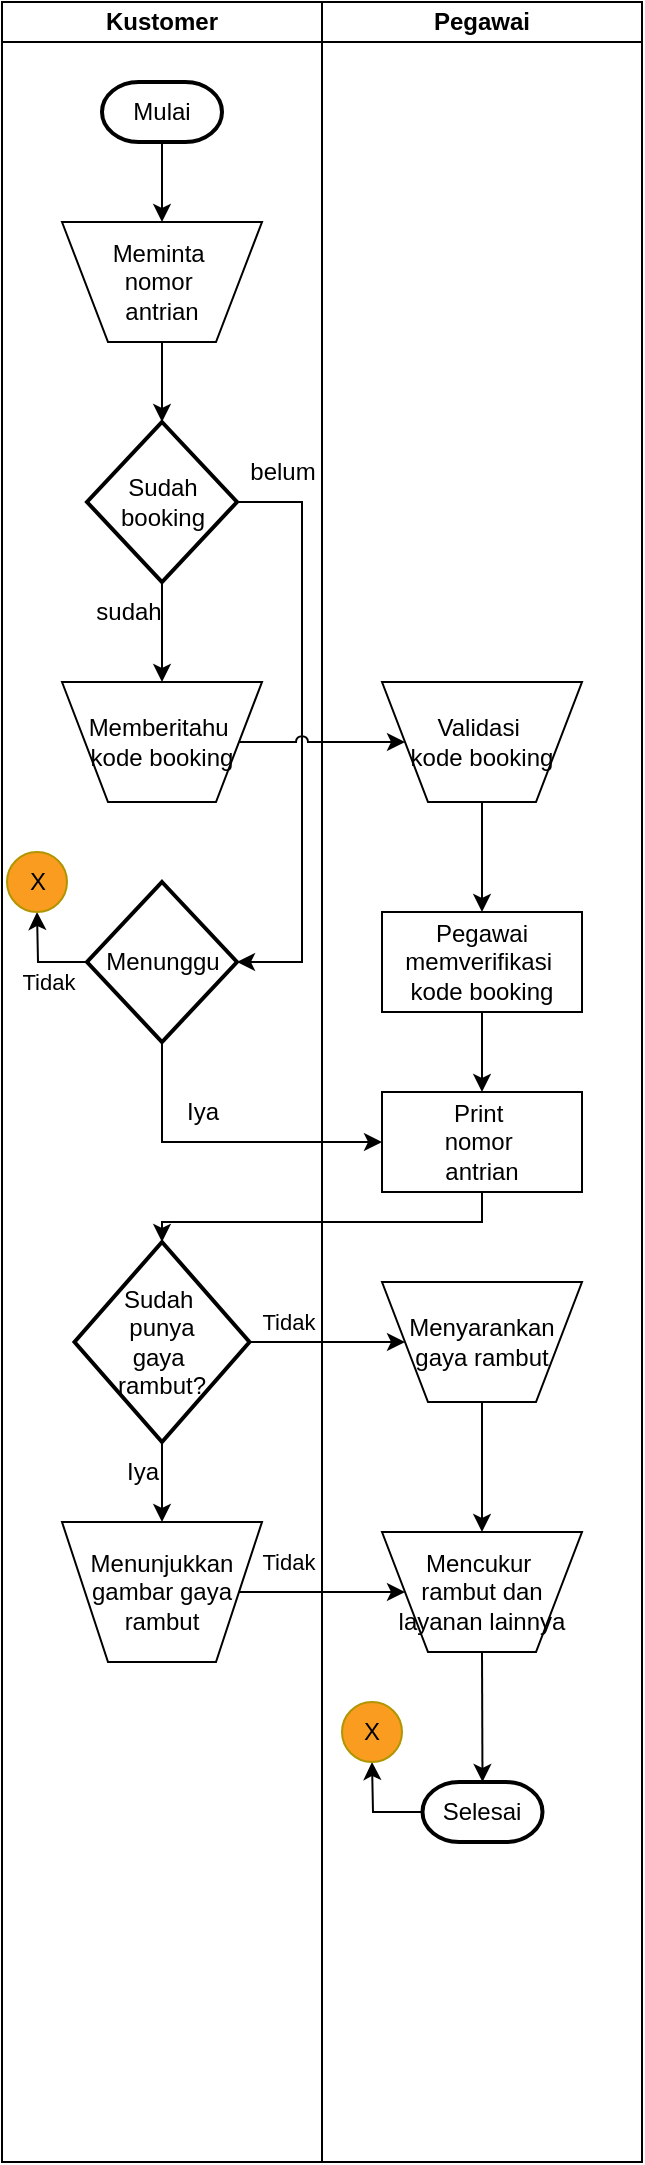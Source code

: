 <mxfile version="26.2.12">
  <diagram name="Halaman-1" id="4cYfRnW4xodc2ONhhSt5">
    <mxGraphModel dx="1027" dy="497" grid="1" gridSize="10" guides="1" tooltips="1" connect="1" arrows="1" fold="1" page="1" pageScale="1" pageWidth="827" pageHeight="1169" math="0" shadow="0">
      <root>
        <mxCell id="0" />
        <mxCell id="1" parent="0" />
        <mxCell id="1nXT6n5wTlIs4dW_-8vb-9" value="Pegawai" style="swimlane;startSize=20;whiteSpace=wrap;html=1;" parent="1" vertex="1">
          <mxGeometry x="240" y="40" width="160" height="1080" as="geometry" />
        </mxCell>
        <mxCell id="1nXT6n5wTlIs4dW_-8vb-43" value="Validasi&amp;nbsp;&lt;div&gt;kode booking&lt;/div&gt;" style="verticalLabelPosition=middle;verticalAlign=middle;html=1;shape=trapezoid;perimeter=trapezoidPerimeter;whiteSpace=wrap;size=0.23;arcSize=10;flipV=1;labelPosition=center;align=center;" parent="1nXT6n5wTlIs4dW_-8vb-9" vertex="1">
          <mxGeometry x="30" y="340" width="100" height="60" as="geometry" />
        </mxCell>
        <mxCell id="1nXT6n5wTlIs4dW_-8vb-44" value="Pegawai memverifikasi&amp;nbsp;&lt;div&gt;kode booking&lt;/div&gt;" style="rounded=0;whiteSpace=wrap;html=1;" parent="1nXT6n5wTlIs4dW_-8vb-9" vertex="1">
          <mxGeometry x="30" y="455" width="100" height="50" as="geometry" />
        </mxCell>
        <mxCell id="1nXT6n5wTlIs4dW_-8vb-52" value="belum" style="text;html=1;align=center;verticalAlign=middle;resizable=0;points=[];autosize=1;strokeColor=none;fillColor=none;" parent="1nXT6n5wTlIs4dW_-8vb-9" vertex="1">
          <mxGeometry x="-50" y="220" width="60" height="30" as="geometry" />
        </mxCell>
        <mxCell id="1nXT6n5wTlIs4dW_-8vb-56" value="" style="endArrow=classic;html=1;rounded=0;exitX=0.5;exitY=1;exitDx=0;exitDy=0;entryX=0.5;entryY=0;entryDx=0;entryDy=0;" parent="1nXT6n5wTlIs4dW_-8vb-9" source="1nXT6n5wTlIs4dW_-8vb-43" target="1nXT6n5wTlIs4dW_-8vb-44" edge="1">
          <mxGeometry width="50" height="50" relative="1" as="geometry">
            <mxPoint x="90" y="295" as="sourcePoint" />
            <mxPoint x="90" y="350" as="targetPoint" />
          </mxGeometry>
        </mxCell>
        <mxCell id="1nXT6n5wTlIs4dW_-8vb-57" value="Print&amp;nbsp;&lt;div&gt;nomor&amp;nbsp;&lt;/div&gt;&lt;div&gt;antrian&lt;/div&gt;" style="rounded=0;whiteSpace=wrap;html=1;" parent="1nXT6n5wTlIs4dW_-8vb-9" vertex="1">
          <mxGeometry x="30" y="545" width="100" height="50" as="geometry" />
        </mxCell>
        <mxCell id="1nXT6n5wTlIs4dW_-8vb-62" value="" style="endArrow=classic;html=1;rounded=0;exitX=0.5;exitY=1;exitDx=0;exitDy=0;" parent="1nXT6n5wTlIs4dW_-8vb-9" source="1nXT6n5wTlIs4dW_-8vb-44" target="1nXT6n5wTlIs4dW_-8vb-57" edge="1">
          <mxGeometry width="50" height="50" relative="1" as="geometry">
            <mxPoint x="90" y="410" as="sourcePoint" />
            <mxPoint x="90" y="465" as="targetPoint" />
          </mxGeometry>
        </mxCell>
        <mxCell id="1nXT6n5wTlIs4dW_-8vb-7" value="Iya" style="text;html=1;align=center;verticalAlign=middle;resizable=0;points=[];autosize=1;strokeColor=none;fillColor=none;" parent="1nXT6n5wTlIs4dW_-8vb-9" vertex="1">
          <mxGeometry x="-110" y="720" width="40" height="30" as="geometry" />
        </mxCell>
        <mxCell id="1nXT6n5wTlIs4dW_-8vb-11" value="Menyarankan gaya rambut" style="verticalLabelPosition=middle;verticalAlign=middle;html=1;shape=trapezoid;perimeter=trapezoidPerimeter;whiteSpace=wrap;size=0.23;arcSize=10;flipV=1;labelPosition=center;align=center;" parent="1nXT6n5wTlIs4dW_-8vb-9" vertex="1">
          <mxGeometry x="30" y="640" width="100" height="60" as="geometry" />
        </mxCell>
        <mxCell id="1nXT6n5wTlIs4dW_-8vb-13" value="Mencukur&amp;nbsp;&lt;div&gt;rambut dan&lt;/div&gt;&lt;div&gt;layanan lainnya&lt;/div&gt;" style="verticalLabelPosition=middle;verticalAlign=middle;html=1;shape=trapezoid;perimeter=trapezoidPerimeter;whiteSpace=wrap;size=0.23;arcSize=10;flipV=1;labelPosition=center;align=center;" parent="1nXT6n5wTlIs4dW_-8vb-9" vertex="1">
          <mxGeometry x="30" y="765" width="100" height="60" as="geometry" />
        </mxCell>
        <mxCell id="1nXT6n5wTlIs4dW_-8vb-14" value="" style="endArrow=classic;html=1;rounded=0;exitX=0.5;exitY=1;exitDx=0;exitDy=0;entryX=0.5;entryY=0;entryDx=0;entryDy=0;" parent="1nXT6n5wTlIs4dW_-8vb-9" source="1nXT6n5wTlIs4dW_-8vb-11" target="1nXT6n5wTlIs4dW_-8vb-13" edge="1">
          <mxGeometry width="50" height="50" relative="1" as="geometry">
            <mxPoint x="320" y="440" as="sourcePoint" />
            <mxPoint x="310" y="490" as="targetPoint" />
          </mxGeometry>
        </mxCell>
        <mxCell id="1nXT6n5wTlIs4dW_-8vb-18" value="Sudah&amp;nbsp;&lt;div&gt;punya&lt;div&gt;gaya&amp;nbsp;&lt;/div&gt;&lt;div&gt;rambut?&lt;/div&gt;&lt;/div&gt;" style="strokeWidth=2;html=1;shape=mxgraph.flowchart.decision;whiteSpace=wrap;" parent="1nXT6n5wTlIs4dW_-8vb-9" vertex="1">
          <mxGeometry x="-123.75" y="620" width="87.5" height="100" as="geometry" />
        </mxCell>
        <mxCell id="1nXT6n5wTlIs4dW_-8vb-19" value="&lt;div&gt;&lt;span style=&quot;background-color: transparent; color: light-dark(rgb(0, 0, 0), rgb(255, 255, 255));&quot;&gt;Menunjukkan gambar gaya rambut&lt;/span&gt;&lt;/div&gt;" style="verticalLabelPosition=middle;verticalAlign=middle;html=1;shape=trapezoid;perimeter=trapezoidPerimeter;whiteSpace=wrap;size=0.23;arcSize=10;flipV=1;labelPosition=center;align=center;" parent="1nXT6n5wTlIs4dW_-8vb-9" vertex="1">
          <mxGeometry x="-130" y="760" width="100" height="70" as="geometry" />
        </mxCell>
        <mxCell id="1nXT6n5wTlIs4dW_-8vb-23" value="" style="endArrow=classic;html=1;rounded=0;exitX=0.5;exitY=1;exitDx=0;exitDy=0;entryX=0.5;entryY=0;entryDx=0;entryDy=0;entryPerimeter=0;" parent="1nXT6n5wTlIs4dW_-8vb-9" source="1nXT6n5wTlIs4dW_-8vb-57" target="1nXT6n5wTlIs4dW_-8vb-18" edge="1">
          <mxGeometry width="50" height="50" relative="1" as="geometry">
            <mxPoint x="-80" y="580" as="sourcePoint" />
            <mxPoint x="50" y="460" as="targetPoint" />
            <Array as="points">
              <mxPoint x="80" y="610" />
              <mxPoint x="-80" y="610" />
            </Array>
          </mxGeometry>
        </mxCell>
        <mxCell id="1nXT6n5wTlIs4dW_-8vb-24" value="" style="endArrow=classic;html=1;rounded=0;exitX=1;exitY=0.5;exitDx=0;exitDy=0;entryX=0;entryY=0.5;entryDx=0;entryDy=0;" parent="1nXT6n5wTlIs4dW_-8vb-9" source="1nXT6n5wTlIs4dW_-8vb-19" target="1nXT6n5wTlIs4dW_-8vb-13" edge="1">
          <mxGeometry width="50" height="50" relative="1" as="geometry">
            <mxPoint x="280" y="400" as="sourcePoint" />
            <mxPoint x="270" y="450" as="targetPoint" />
          </mxGeometry>
        </mxCell>
        <mxCell id="1nXT6n5wTlIs4dW_-8vb-30" value="" style="endArrow=classic;html=1;rounded=0;exitX=1;exitY=0.5;exitDx=0;exitDy=0;exitPerimeter=0;entryX=0;entryY=0.5;entryDx=0;entryDy=0;" parent="1nXT6n5wTlIs4dW_-8vb-9" source="1nXT6n5wTlIs4dW_-8vb-18" target="1nXT6n5wTlIs4dW_-8vb-11" edge="1">
          <mxGeometry width="50" height="50" relative="1" as="geometry">
            <mxPoint x="310" y="430" as="sourcePoint" />
            <mxPoint x="300" y="480" as="targetPoint" />
          </mxGeometry>
        </mxCell>
        <mxCell id="1nXT6n5wTlIs4dW_-8vb-31" value="" style="endArrow=classic;html=1;rounded=0;exitX=0.5;exitY=1;exitDx=0;exitDy=0;exitPerimeter=0;entryX=0.5;entryY=0;entryDx=0;entryDy=0;" parent="1nXT6n5wTlIs4dW_-8vb-9" source="1nXT6n5wTlIs4dW_-8vb-18" target="1nXT6n5wTlIs4dW_-8vb-19" edge="1">
          <mxGeometry width="50" height="50" relative="1" as="geometry">
            <mxPoint x="-80" y="720" as="sourcePoint" />
            <mxPoint x="-90" y="770" as="targetPoint" />
          </mxGeometry>
        </mxCell>
        <mxCell id="1nXT6n5wTlIs4dW_-8vb-67" value="Tidak" style="edgeLabel;html=1;align=center;verticalAlign=middle;resizable=0;points=[];" parent="1nXT6n5wTlIs4dW_-8vb-9" vertex="1" connectable="0">
          <mxGeometry x="-10" y="620" as="geometry">
            <mxPoint x="-7" y="40" as="offset" />
          </mxGeometry>
        </mxCell>
        <mxCell id="1nXT6n5wTlIs4dW_-8vb-21" value="Selesai" style="strokeWidth=2;html=1;shape=mxgraph.flowchart.terminator;whiteSpace=wrap;" parent="1nXT6n5wTlIs4dW_-8vb-9" vertex="1">
          <mxGeometry x="50.25" y="890" width="60" height="30" as="geometry" />
        </mxCell>
        <mxCell id="1nXT6n5wTlIs4dW_-8vb-70" value="" style="endArrow=classic;html=1;rounded=0;entryX=0.5;entryY=1;entryDx=0;entryDy=0;" parent="1nXT6n5wTlIs4dW_-8vb-9" target="1nXT6n5wTlIs4dW_-8vb-71" edge="1">
          <mxGeometry width="50" height="50" relative="1" as="geometry">
            <mxPoint x="50.25" y="905" as="sourcePoint" />
            <mxPoint x="27.5" y="885" as="targetPoint" />
            <Array as="points">
              <mxPoint x="25.5" y="905" />
            </Array>
          </mxGeometry>
        </mxCell>
        <mxCell id="1nXT6n5wTlIs4dW_-8vb-71" value="X" style="ellipse;whiteSpace=wrap;html=1;aspect=fixed;fillColor=light-dark(#FA9C20,#FA9C20);fontColor=#000000;strokeColor=#B09500;" parent="1nXT6n5wTlIs4dW_-8vb-9" vertex="1">
          <mxGeometry x="10" y="850" width="30" height="30" as="geometry" />
        </mxCell>
        <mxCell id="HwErfVW9YdNczk9okBgo-1" value="" style="endArrow=classic;html=1;rounded=0;exitX=0.5;exitY=1;exitDx=0;exitDy=0;entryX=0.5;entryY=0;entryDx=0;entryDy=0;entryPerimeter=0;" edge="1" parent="1nXT6n5wTlIs4dW_-8vb-9" source="1nXT6n5wTlIs4dW_-8vb-13" target="1nXT6n5wTlIs4dW_-8vb-21">
          <mxGeometry width="50" height="50" relative="1" as="geometry">
            <mxPoint x="90" y="710" as="sourcePoint" />
            <mxPoint x="90" y="775" as="targetPoint" />
          </mxGeometry>
        </mxCell>
        <mxCell id="1nXT6n5wTlIs4dW_-8vb-1" value="Kustomer" style="swimlane;startSize=20;whiteSpace=wrap;html=1;" parent="1" vertex="1">
          <mxGeometry x="80" y="40" width="160" height="1080" as="geometry" />
        </mxCell>
        <mxCell id="1nXT6n5wTlIs4dW_-8vb-2" value="Mulai" style="strokeWidth=2;html=1;shape=mxgraph.flowchart.terminator;whiteSpace=wrap;" parent="1nXT6n5wTlIs4dW_-8vb-1" vertex="1">
          <mxGeometry x="50" y="40" width="60" height="30" as="geometry" />
        </mxCell>
        <mxCell id="1nXT6n5wTlIs4dW_-8vb-37" value="Meminta&amp;nbsp;&lt;div&gt;nomor&amp;nbsp;&lt;/div&gt;&lt;div&gt;antrian&lt;/div&gt;" style="verticalLabelPosition=middle;verticalAlign=middle;html=1;shape=trapezoid;perimeter=trapezoidPerimeter;whiteSpace=wrap;size=0.23;arcSize=10;flipV=1;labelPosition=center;align=center;" parent="1nXT6n5wTlIs4dW_-8vb-1" vertex="1">
          <mxGeometry x="30" y="110" width="100" height="60" as="geometry" />
        </mxCell>
        <mxCell id="1nXT6n5wTlIs4dW_-8vb-3" value="Memberitahu&amp;nbsp;&lt;div&gt;kode booking&lt;/div&gt;" style="verticalLabelPosition=middle;verticalAlign=middle;html=1;shape=trapezoid;perimeter=trapezoidPerimeter;whiteSpace=wrap;size=0.23;arcSize=10;flipV=1;labelPosition=center;align=center;" parent="1nXT6n5wTlIs4dW_-8vb-1" vertex="1">
          <mxGeometry x="30" y="340" width="100" height="60" as="geometry" />
        </mxCell>
        <mxCell id="1nXT6n5wTlIs4dW_-8vb-42" value="Menunggu" style="strokeWidth=2;html=1;shape=mxgraph.flowchart.decision;whiteSpace=wrap;" parent="1nXT6n5wTlIs4dW_-8vb-1" vertex="1">
          <mxGeometry x="42.5" y="440" width="75" height="80" as="geometry" />
        </mxCell>
        <mxCell id="1nXT6n5wTlIs4dW_-8vb-39" value="Sudah booking" style="strokeWidth=2;html=1;shape=mxgraph.flowchart.decision;whiteSpace=wrap;" parent="1nXT6n5wTlIs4dW_-8vb-1" vertex="1">
          <mxGeometry x="42.5" y="210" width="75" height="80" as="geometry" />
        </mxCell>
        <mxCell id="1nXT6n5wTlIs4dW_-8vb-48" value="" style="endArrow=classic;html=1;rounded=0;entryX=0.5;entryY=0;entryDx=0;entryDy=0;exitX=0.5;exitY=1;exitDx=0;exitDy=0;exitPerimeter=0;" parent="1nXT6n5wTlIs4dW_-8vb-1" source="1nXT6n5wTlIs4dW_-8vb-2" target="1nXT6n5wTlIs4dW_-8vb-37" edge="1">
          <mxGeometry width="50" height="50" relative="1" as="geometry">
            <mxPoint x="210" y="100" as="sourcePoint" />
            <mxPoint x="700" y="500" as="targetPoint" />
          </mxGeometry>
        </mxCell>
        <mxCell id="1nXT6n5wTlIs4dW_-8vb-47" value="" style="endArrow=classic;html=1;rounded=0;exitX=0.5;exitY=1;exitDx=0;exitDy=0;entryX=0.5;entryY=0;entryDx=0;entryDy=0;entryPerimeter=0;" parent="1nXT6n5wTlIs4dW_-8vb-1" source="1nXT6n5wTlIs4dW_-8vb-37" target="1nXT6n5wTlIs4dW_-8vb-39" edge="1">
          <mxGeometry width="50" height="50" relative="1" as="geometry">
            <mxPoint x="690" y="440" as="sourcePoint" />
            <mxPoint x="690" y="490" as="targetPoint" />
          </mxGeometry>
        </mxCell>
        <mxCell id="1nXT6n5wTlIs4dW_-8vb-50" value="" style="endArrow=classic;html=1;rounded=0;exitX=0.5;exitY=1;exitDx=0;exitDy=0;entryX=0.5;entryY=0;entryDx=0;entryDy=0;exitPerimeter=0;" parent="1nXT6n5wTlIs4dW_-8vb-1" source="1nXT6n5wTlIs4dW_-8vb-39" target="1nXT6n5wTlIs4dW_-8vb-3" edge="1">
          <mxGeometry width="50" height="50" relative="1" as="geometry">
            <mxPoint x="100" y="190" as="sourcePoint" />
            <mxPoint x="100" y="230" as="targetPoint" />
          </mxGeometry>
        </mxCell>
        <mxCell id="1nXT6n5wTlIs4dW_-8vb-51" value="sudah" style="text;html=1;align=center;verticalAlign=middle;resizable=0;points=[];autosize=1;strokeColor=none;fillColor=none;" parent="1nXT6n5wTlIs4dW_-8vb-1" vertex="1">
          <mxGeometry x="32.5" y="290" width="60" height="30" as="geometry" />
        </mxCell>
        <mxCell id="1nXT6n5wTlIs4dW_-8vb-60" value="" style="endArrow=classic;html=1;rounded=0;exitX=0;exitY=0.5;exitDx=0;exitDy=0;exitPerimeter=0;entryX=0.5;entryY=1;entryDx=0;entryDy=0;" parent="1nXT6n5wTlIs4dW_-8vb-1" source="1nXT6n5wTlIs4dW_-8vb-42" target="1nXT6n5wTlIs4dW_-8vb-61" edge="1">
          <mxGeometry width="50" height="50" relative="1" as="geometry">
            <mxPoint x="90" y="410" as="sourcePoint" />
            <mxPoint x="20" y="460" as="targetPoint" />
            <Array as="points">
              <mxPoint x="18" y="480" />
            </Array>
          </mxGeometry>
        </mxCell>
        <mxCell id="1nXT6n5wTlIs4dW_-8vb-61" value="X" style="ellipse;whiteSpace=wrap;html=1;aspect=fixed;fillColor=light-dark(#FA9C20,#FA9C20);fontColor=#000000;strokeColor=#B09500;" parent="1nXT6n5wTlIs4dW_-8vb-1" vertex="1">
          <mxGeometry x="2.5" y="425" width="30" height="30" as="geometry" />
        </mxCell>
        <mxCell id="1nXT6n5wTlIs4dW_-8vb-64" value="Iya" style="text;html=1;align=center;verticalAlign=middle;resizable=0;points=[];autosize=1;strokeColor=none;fillColor=none;" parent="1nXT6n5wTlIs4dW_-8vb-1" vertex="1">
          <mxGeometry x="80" y="540" width="40" height="30" as="geometry" />
        </mxCell>
        <mxCell id="1nXT6n5wTlIs4dW_-8vb-66" value="Tidak" style="edgeLabel;html=1;align=center;verticalAlign=middle;resizable=0;points=[];" parent="1nXT6n5wTlIs4dW_-8vb-1" vertex="1" connectable="0">
          <mxGeometry x="30" y="450" as="geometry">
            <mxPoint x="-7" y="40" as="offset" />
          </mxGeometry>
        </mxCell>
        <mxCell id="1nXT6n5wTlIs4dW_-8vb-69" value="Tidak" style="edgeLabel;html=1;align=center;verticalAlign=middle;resizable=0;points=[];" parent="1nXT6n5wTlIs4dW_-8vb-1" vertex="1" connectable="0">
          <mxGeometry x="150" y="740" as="geometry">
            <mxPoint x="-7" y="40" as="offset" />
          </mxGeometry>
        </mxCell>
        <mxCell id="1nXT6n5wTlIs4dW_-8vb-58" value="" style="endArrow=classic;html=1;rounded=0;exitX=1;exitY=0.5;exitDx=0;exitDy=0;entryX=1;entryY=0.5;entryDx=0;entryDy=0;entryPerimeter=0;jumpStyle=arc;exitPerimeter=0;" parent="1nXT6n5wTlIs4dW_-8vb-1" source="1nXT6n5wTlIs4dW_-8vb-39" target="1nXT6n5wTlIs4dW_-8vb-42" edge="1">
          <mxGeometry width="50" height="50" relative="1" as="geometry">
            <mxPoint x="205.569" y="271.911" as="sourcePoint" />
            <mxPoint x="690" y="490" as="targetPoint" />
            <Array as="points">
              <mxPoint x="150" y="250" />
              <mxPoint x="150" y="480" />
            </Array>
          </mxGeometry>
        </mxCell>
        <mxCell id="1nXT6n5wTlIs4dW_-8vb-59" value="" style="endArrow=classic;html=1;rounded=0;exitX=0.5;exitY=1;exitDx=0;exitDy=0;entryX=0;entryY=0.5;entryDx=0;entryDy=0;exitPerimeter=0;" parent="1" source="1nXT6n5wTlIs4dW_-8vb-42" target="1nXT6n5wTlIs4dW_-8vb-57" edge="1">
          <mxGeometry width="50" height="50" relative="1" as="geometry">
            <mxPoint x="170" y="450" as="sourcePoint" />
            <mxPoint x="170" y="490" as="targetPoint" />
            <Array as="points">
              <mxPoint x="160" y="610" />
            </Array>
          </mxGeometry>
        </mxCell>
        <mxCell id="1nXT6n5wTlIs4dW_-8vb-53" value="" style="endArrow=classic;html=1;rounded=0;exitX=1;exitY=0.5;exitDx=0;exitDy=0;entryX=0;entryY=0.5;entryDx=0;entryDy=0;edgeStyle=elbowEdgeStyle;curved=0;flowAnimation=0;shadow=0;jumpStyle=arc;" parent="1" source="1nXT6n5wTlIs4dW_-8vb-3" target="1nXT6n5wTlIs4dW_-8vb-43" edge="1">
          <mxGeometry width="50" height="50" relative="1" as="geometry">
            <mxPoint x="170" y="220" as="sourcePoint" />
            <mxPoint x="170" y="260" as="targetPoint" />
          </mxGeometry>
        </mxCell>
      </root>
    </mxGraphModel>
  </diagram>
</mxfile>
